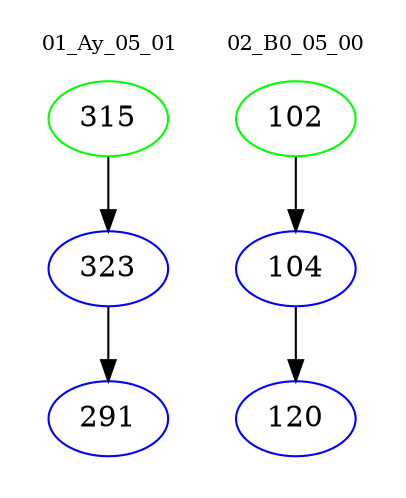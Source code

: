 digraph{
subgraph cluster_0 {
color = white
label = "01_Ay_05_01";
fontsize=10;
T0_315 [label="315", color="green"]
T0_315 -> T0_323 [color="black"]
T0_323 [label="323", color="blue"]
T0_323 -> T0_291 [color="black"]
T0_291 [label="291", color="blue"]
}
subgraph cluster_1 {
color = white
label = "02_B0_05_00";
fontsize=10;
T1_102 [label="102", color="green"]
T1_102 -> T1_104 [color="black"]
T1_104 [label="104", color="blue"]
T1_104 -> T1_120 [color="black"]
T1_120 [label="120", color="blue"]
}
}
